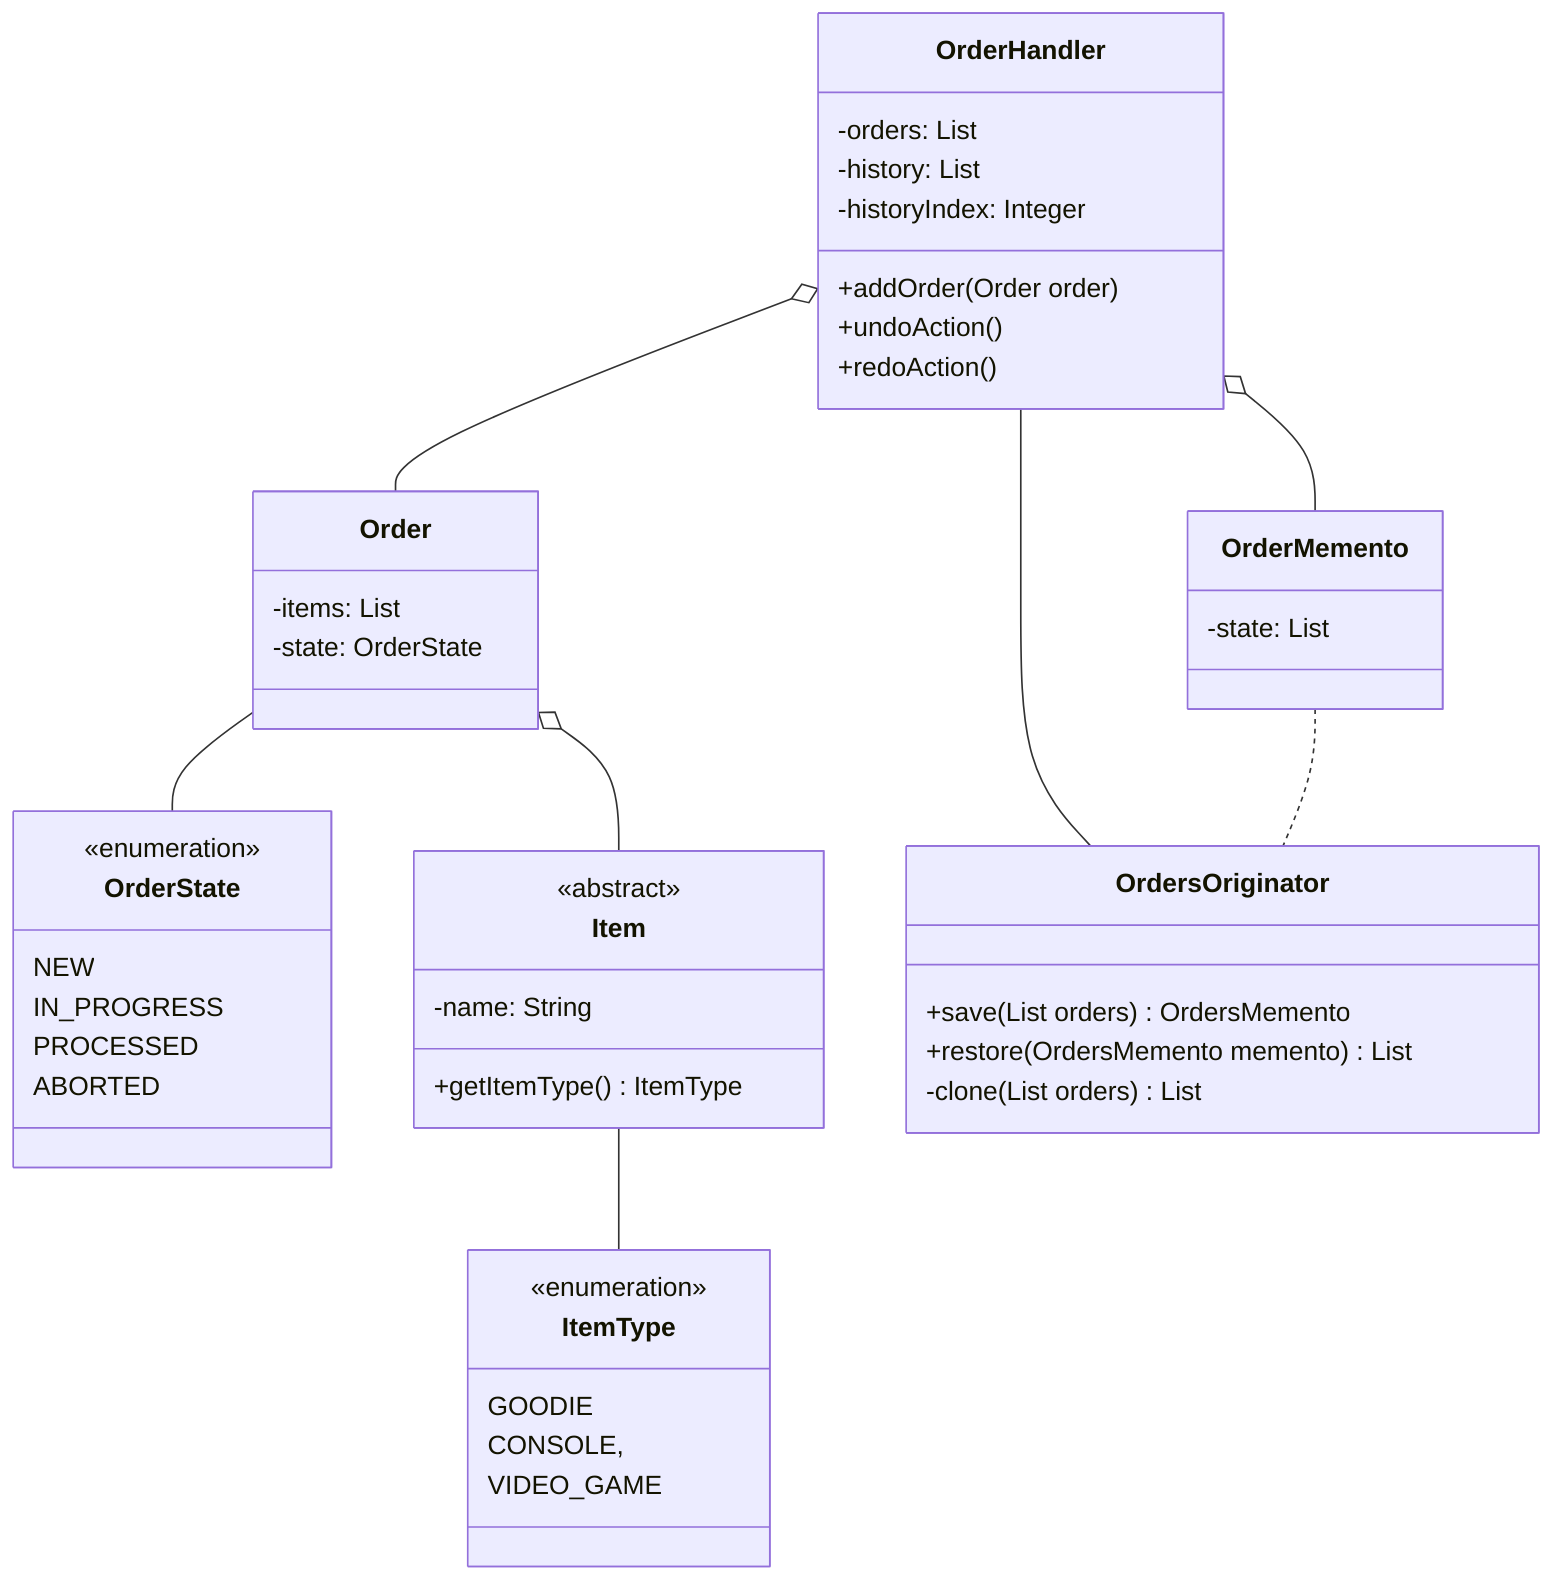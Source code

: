 classDiagram
    class OrderHandler {
        -orders: List<Order>
        -history: List<OrderMemento>
        -historyIndex: Integer

        +addOrder(Order order)
        +undoAction()
        +redoAction()
    }
    class Order {
        -items: List<Item>
        -state: OrderState

    }
    class OrderState {
        <<enumeration>>
        NEW
        IN_PROGRESS
        PROCESSED
        ABORTED
    }
    class Item {
        <<abstract>>
        -name: String

        +getItemType() ItemType
    }
    class ItemType {
        <<enumeration>>
        GOODIE
        CONSOLE,
        VIDEO_GAME
    }
    class OrdersOriginator {
        +save(List<Order> orders) OrdersMemento
        +restore(OrdersMemento memento) List
        -clone(List<Order> orders) List<Order>
    }
    class OrderMemento {
        -state: List<Order>
    }
    Order -- OrderState
    Item -- ItemType
    Order o-- Item
    OrderHandler o-- Order
    OrderHandler o-- OrderMemento
    OrderHandler -- OrdersOriginator
    OrderMemento .. OrdersOriginator